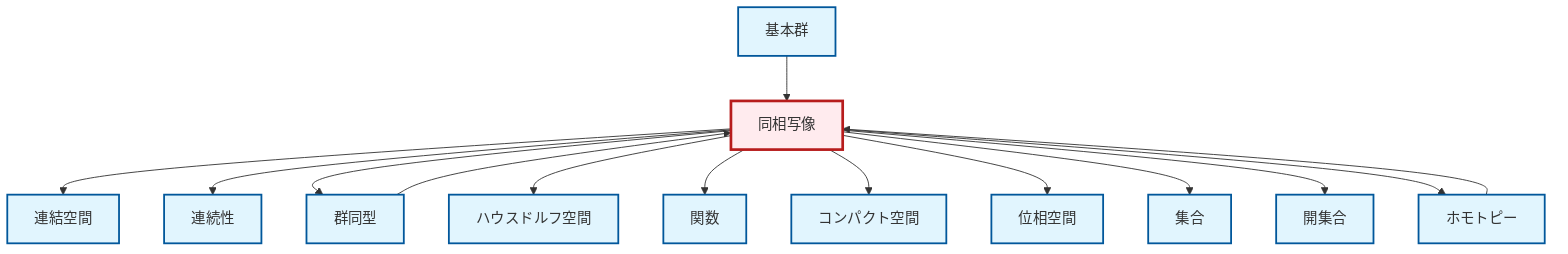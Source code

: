graph TD
    classDef definition fill:#e1f5fe,stroke:#01579b,stroke-width:2px
    classDef theorem fill:#f3e5f5,stroke:#4a148c,stroke-width:2px
    classDef axiom fill:#fff3e0,stroke:#e65100,stroke-width:2px
    classDef example fill:#e8f5e9,stroke:#1b5e20,stroke-width:2px
    classDef current fill:#ffebee,stroke:#b71c1c,stroke-width:3px
    def-homeomorphism["同相写像"]:::definition
    def-hausdorff["ハウスドルフ空間"]:::definition
    def-set["集合"]:::definition
    def-function["関数"]:::definition
    def-compact["コンパクト空間"]:::definition
    def-topological-space["位相空間"]:::definition
    def-open-set["開集合"]:::definition
    def-fundamental-group["基本群"]:::definition
    def-continuity["連続性"]:::definition
    def-homotopy["ホモトピー"]:::definition
    def-isomorphism["群同型"]:::definition
    def-connected["連結空間"]:::definition
    def-fundamental-group --> def-homeomorphism
    def-homotopy --> def-homeomorphism
    def-homeomorphism --> def-connected
    def-homeomorphism --> def-continuity
    def-homeomorphism --> def-isomorphism
    def-homeomorphism --> def-hausdorff
    def-homeomorphism --> def-function
    def-homeomorphism --> def-compact
    def-homeomorphism --> def-topological-space
    def-isomorphism --> def-homeomorphism
    def-homeomorphism --> def-set
    def-homeomorphism --> def-open-set
    def-homeomorphism --> def-homotopy
    class def-homeomorphism current